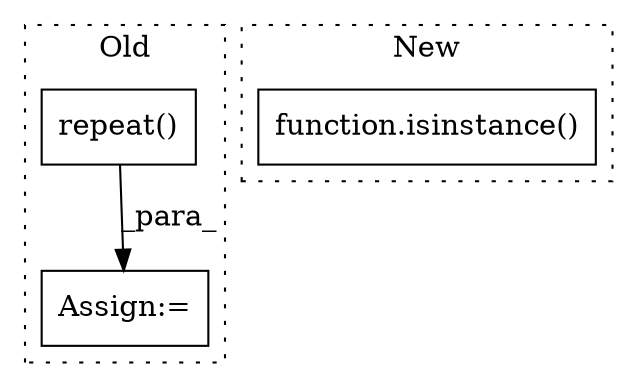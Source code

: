 digraph G {
subgraph cluster0 {
1 [label="repeat()" a="75" s="3089,3129" l="35,43" shape="box"];
3 [label="Assign:=" a="68" s="3086" l="3" shape="box"];
label = "Old";
style="dotted";
}
subgraph cluster1 {
2 [label="function.isinstance()" a="75" s="3672,3695" l="11,1" shape="box"];
label = "New";
style="dotted";
}
1 -> 3 [label="_para_"];
}
